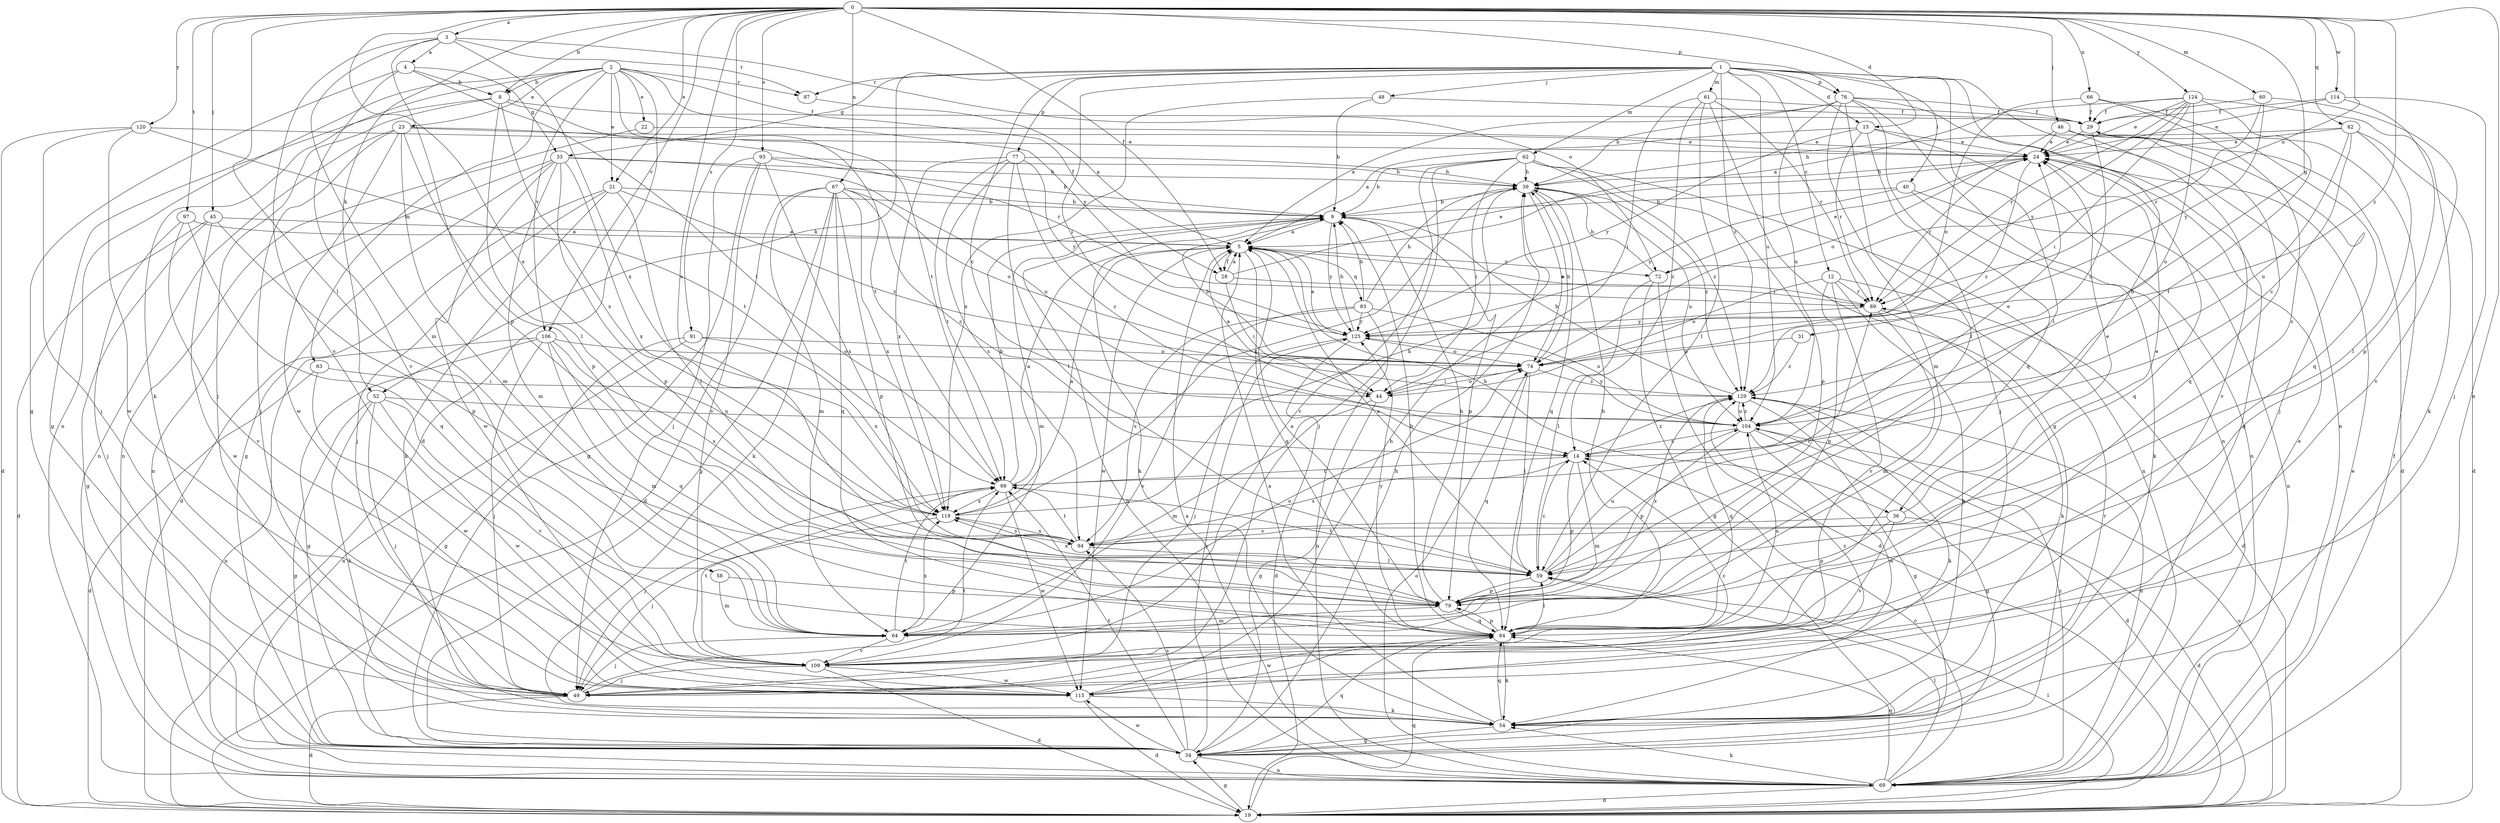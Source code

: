 strict digraph  {
0;
1;
2;
3;
4;
5;
8;
9;
12;
14;
15;
19;
21;
22;
23;
24;
28;
29;
31;
33;
34;
36;
39;
40;
44;
45;
46;
48;
49;
52;
54;
58;
59;
60;
61;
62;
63;
64;
66;
67;
69;
72;
74;
76;
77;
79;
82;
83;
84;
87;
89;
91;
93;
94;
97;
99;
104;
106;
109;
114;
115;
119;
120;
124;
125;
129;
0 -> 3  [label=a];
0 -> 8  [label=b];
0 -> 15  [label=d];
0 -> 21  [label=e];
0 -> 28  [label=f];
0 -> 31  [label=g];
0 -> 45  [label=j];
0 -> 46  [label=j];
0 -> 52  [label=k];
0 -> 58  [label=l];
0 -> 60  [label=m];
0 -> 66  [label=n];
0 -> 67  [label=n];
0 -> 69  [label=n];
0 -> 72  [label=o];
0 -> 76  [label=p];
0 -> 82  [label=q];
0 -> 91  [label=s];
0 -> 93  [label=s];
0 -> 94  [label=s];
0 -> 97  [label=t];
0 -> 106  [label=v];
0 -> 114  [label=w];
0 -> 119  [label=x];
0 -> 120  [label=y];
0 -> 124  [label=y];
0 -> 129  [label=z];
1 -> 12  [label=c];
1 -> 14  [label=c];
1 -> 15  [label=d];
1 -> 33  [label=g];
1 -> 36  [label=h];
1 -> 40  [label=i];
1 -> 44  [label=i];
1 -> 48  [label=j];
1 -> 52  [label=k];
1 -> 59  [label=l];
1 -> 61  [label=m];
1 -> 62  [label=m];
1 -> 69  [label=n];
1 -> 76  [label=p];
1 -> 77  [label=p];
1 -> 87  [label=r];
1 -> 104  [label=u];
1 -> 129  [label=z];
2 -> 8  [label=b];
2 -> 19  [label=d];
2 -> 21  [label=e];
2 -> 22  [label=e];
2 -> 23  [label=e];
2 -> 28  [label=f];
2 -> 54  [label=k];
2 -> 63  [label=m];
2 -> 69  [label=n];
2 -> 87  [label=r];
2 -> 99  [label=t];
2 -> 106  [label=v];
2 -> 125  [label=y];
3 -> 4  [label=a];
3 -> 64  [label=m];
3 -> 72  [label=o];
3 -> 79  [label=p];
3 -> 87  [label=r];
3 -> 109  [label=v];
3 -> 119  [label=x];
4 -> 8  [label=b];
4 -> 33  [label=g];
4 -> 34  [label=g];
4 -> 99  [label=t];
4 -> 109  [label=v];
5 -> 28  [label=f];
5 -> 36  [label=h];
5 -> 72  [label=o];
5 -> 83  [label=q];
5 -> 84  [label=q];
5 -> 115  [label=w];
8 -> 29  [label=f];
8 -> 34  [label=g];
8 -> 49  [label=j];
8 -> 59  [label=l];
8 -> 99  [label=t];
8 -> 119  [label=x];
9 -> 5  [label=a];
9 -> 54  [label=k];
9 -> 64  [label=m];
9 -> 69  [label=n];
9 -> 79  [label=p];
9 -> 125  [label=y];
12 -> 19  [label=d];
12 -> 54  [label=k];
12 -> 74  [label=o];
12 -> 79  [label=p];
12 -> 89  [label=r];
12 -> 109  [label=v];
14 -> 24  [label=e];
14 -> 64  [label=m];
14 -> 79  [label=p];
14 -> 94  [label=s];
14 -> 99  [label=t];
14 -> 129  [label=z];
15 -> 5  [label=a];
15 -> 24  [label=e];
15 -> 49  [label=j];
15 -> 69  [label=n];
15 -> 89  [label=r];
15 -> 125  [label=y];
19 -> 34  [label=g];
19 -> 59  [label=l];
19 -> 84  [label=q];
19 -> 104  [label=u];
21 -> 9  [label=b];
21 -> 19  [label=d];
21 -> 49  [label=j];
21 -> 54  [label=k];
21 -> 59  [label=l];
21 -> 129  [label=z];
22 -> 24  [label=e];
22 -> 69  [label=n];
23 -> 24  [label=e];
23 -> 49  [label=j];
23 -> 64  [label=m];
23 -> 69  [label=n];
23 -> 79  [label=p];
23 -> 89  [label=r];
23 -> 115  [label=w];
24 -> 39  [label=h];
24 -> 84  [label=q];
24 -> 89  [label=r];
24 -> 129  [label=z];
28 -> 5  [label=a];
28 -> 24  [label=e];
28 -> 44  [label=i];
28 -> 89  [label=r];
29 -> 24  [label=e];
29 -> 49  [label=j];
29 -> 104  [label=u];
31 -> 74  [label=o];
31 -> 129  [label=z];
33 -> 34  [label=g];
33 -> 39  [label=h];
33 -> 64  [label=m];
33 -> 69  [label=n];
33 -> 79  [label=p];
33 -> 104  [label=u];
33 -> 115  [label=w];
33 -> 119  [label=x];
34 -> 39  [label=h];
34 -> 69  [label=n];
34 -> 84  [label=q];
34 -> 94  [label=s];
34 -> 99  [label=t];
34 -> 115  [label=w];
34 -> 125  [label=y];
36 -> 19  [label=d];
36 -> 24  [label=e];
36 -> 79  [label=p];
36 -> 94  [label=s];
36 -> 109  [label=v];
39 -> 9  [label=b];
39 -> 74  [label=o];
39 -> 84  [label=q];
39 -> 104  [label=u];
39 -> 119  [label=x];
39 -> 129  [label=z];
40 -> 9  [label=b];
40 -> 54  [label=k];
40 -> 69  [label=n];
40 -> 125  [label=y];
44 -> 5  [label=a];
44 -> 34  [label=g];
44 -> 64  [label=m];
44 -> 74  [label=o];
45 -> 5  [label=a];
45 -> 19  [label=d];
45 -> 34  [label=g];
45 -> 79  [label=p];
45 -> 115  [label=w];
46 -> 19  [label=d];
46 -> 24  [label=e];
46 -> 74  [label=o];
46 -> 84  [label=q];
46 -> 109  [label=v];
48 -> 9  [label=b];
48 -> 29  [label=f];
48 -> 119  [label=x];
49 -> 19  [label=d];
49 -> 99  [label=t];
49 -> 129  [label=z];
52 -> 34  [label=g];
52 -> 49  [label=j];
52 -> 54  [label=k];
52 -> 104  [label=u];
52 -> 109  [label=v];
52 -> 115  [label=w];
54 -> 5  [label=a];
54 -> 24  [label=e];
54 -> 34  [label=g];
54 -> 84  [label=q];
54 -> 89  [label=r];
58 -> 64  [label=m];
58 -> 79  [label=p];
59 -> 5  [label=a];
59 -> 14  [label=c];
59 -> 79  [label=p];
59 -> 89  [label=r];
59 -> 99  [label=t];
59 -> 104  [label=u];
59 -> 119  [label=x];
60 -> 29  [label=f];
60 -> 89  [label=r];
60 -> 109  [label=v];
60 -> 125  [label=y];
61 -> 14  [label=c];
61 -> 29  [label=f];
61 -> 34  [label=g];
61 -> 44  [label=i];
61 -> 59  [label=l];
61 -> 89  [label=r];
62 -> 9  [label=b];
62 -> 39  [label=h];
62 -> 44  [label=i];
62 -> 49  [label=j];
62 -> 69  [label=n];
62 -> 79  [label=p];
62 -> 109  [label=v];
62 -> 129  [label=z];
63 -> 19  [label=d];
63 -> 44  [label=i];
63 -> 115  [label=w];
64 -> 49  [label=j];
64 -> 74  [label=o];
64 -> 99  [label=t];
64 -> 109  [label=v];
64 -> 119  [label=x];
66 -> 29  [label=f];
66 -> 74  [label=o];
66 -> 84  [label=q];
66 -> 94  [label=s];
67 -> 9  [label=b];
67 -> 14  [label=c];
67 -> 19  [label=d];
67 -> 34  [label=g];
67 -> 54  [label=k];
67 -> 64  [label=m];
67 -> 74  [label=o];
67 -> 79  [label=p];
67 -> 84  [label=q];
67 -> 119  [label=x];
69 -> 5  [label=a];
69 -> 14  [label=c];
69 -> 19  [label=d];
69 -> 24  [label=e];
69 -> 29  [label=f];
69 -> 54  [label=k];
69 -> 59  [label=l];
69 -> 74  [label=o];
69 -> 84  [label=q];
69 -> 129  [label=z];
72 -> 19  [label=d];
72 -> 24  [label=e];
72 -> 34  [label=g];
72 -> 39  [label=h];
72 -> 59  [label=l];
74 -> 9  [label=b];
74 -> 39  [label=h];
74 -> 44  [label=i];
74 -> 59  [label=l];
74 -> 84  [label=q];
74 -> 129  [label=z];
76 -> 5  [label=a];
76 -> 29  [label=f];
76 -> 34  [label=g];
76 -> 39  [label=h];
76 -> 59  [label=l];
76 -> 64  [label=m];
76 -> 69  [label=n];
76 -> 84  [label=q];
76 -> 104  [label=u];
77 -> 14  [label=c];
77 -> 39  [label=h];
77 -> 59  [label=l];
77 -> 94  [label=s];
77 -> 99  [label=t];
77 -> 119  [label=x];
77 -> 125  [label=y];
79 -> 5  [label=a];
79 -> 9  [label=b];
79 -> 64  [label=m];
79 -> 84  [label=q];
79 -> 129  [label=z];
82 -> 14  [label=c];
82 -> 19  [label=d];
82 -> 24  [label=e];
82 -> 39  [label=h];
82 -> 59  [label=l];
82 -> 104  [label=u];
83 -> 9  [label=b];
83 -> 39  [label=h];
83 -> 69  [label=n];
83 -> 94  [label=s];
83 -> 104  [label=u];
83 -> 109  [label=v];
83 -> 125  [label=y];
84 -> 9  [label=b];
84 -> 39  [label=h];
84 -> 54  [label=k];
84 -> 59  [label=l];
84 -> 79  [label=p];
84 -> 104  [label=u];
84 -> 115  [label=w];
84 -> 125  [label=y];
87 -> 5  [label=a];
89 -> 5  [label=a];
89 -> 54  [label=k];
89 -> 64  [label=m];
89 -> 125  [label=y];
91 -> 34  [label=g];
91 -> 69  [label=n];
91 -> 74  [label=o];
91 -> 119  [label=x];
93 -> 9  [label=b];
93 -> 34  [label=g];
93 -> 39  [label=h];
93 -> 49  [label=j];
93 -> 94  [label=s];
93 -> 109  [label=v];
94 -> 24  [label=e];
94 -> 59  [label=l];
94 -> 99  [label=t];
94 -> 119  [label=x];
97 -> 5  [label=a];
97 -> 49  [label=j];
97 -> 84  [label=q];
97 -> 109  [label=v];
99 -> 5  [label=a];
99 -> 9  [label=b];
99 -> 49  [label=j];
99 -> 115  [label=w];
99 -> 119  [label=x];
104 -> 14  [label=c];
104 -> 19  [label=d];
104 -> 34  [label=g];
104 -> 79  [label=p];
104 -> 115  [label=w];
104 -> 125  [label=y];
104 -> 129  [label=z];
106 -> 34  [label=g];
106 -> 49  [label=j];
106 -> 64  [label=m];
106 -> 69  [label=n];
106 -> 74  [label=o];
106 -> 84  [label=q];
106 -> 94  [label=s];
109 -> 19  [label=d];
109 -> 49  [label=j];
109 -> 99  [label=t];
109 -> 115  [label=w];
114 -> 24  [label=e];
114 -> 29  [label=f];
114 -> 49  [label=j];
114 -> 79  [label=p];
115 -> 14  [label=c];
115 -> 19  [label=d];
115 -> 39  [label=h];
115 -> 54  [label=k];
119 -> 5  [label=a];
119 -> 39  [label=h];
119 -> 49  [label=j];
119 -> 94  [label=s];
120 -> 19  [label=d];
120 -> 24  [label=e];
120 -> 49  [label=j];
120 -> 99  [label=t];
120 -> 115  [label=w];
124 -> 5  [label=a];
124 -> 24  [label=e];
124 -> 29  [label=f];
124 -> 44  [label=i];
124 -> 54  [label=k];
124 -> 89  [label=r];
124 -> 99  [label=t];
124 -> 104  [label=u];
124 -> 125  [label=y];
125 -> 5  [label=a];
125 -> 9  [label=b];
125 -> 19  [label=d];
125 -> 49  [label=j];
125 -> 74  [label=o];
129 -> 9  [label=b];
129 -> 34  [label=g];
129 -> 54  [label=k];
129 -> 69  [label=n];
129 -> 84  [label=q];
129 -> 104  [label=u];
}
